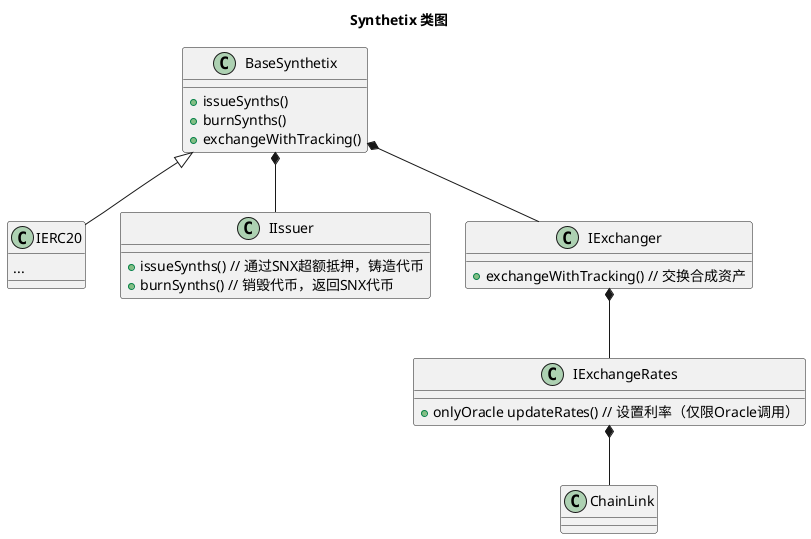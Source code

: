 @startuml
title Synthetix 类图

class BaseSynthetix {
    + issueSynths()
    + burnSynths()
    + exchangeWithTracking()
}

class IERC20 {
    ...
}

class IIssuer{
    + issueSynths() // 通过SNX超额抵押，铸造代币
    + burnSynths() // 销毁代币，返回SNX代币
}

class IExchanger {
    + exchangeWithTracking() // 交换合成资产
}

class IExchangeRates{
    + onlyOracle updateRates() // 设置利率（仅限Oracle调用）
}

class ChainLink {

}



BaseSynthetix <|-- IERC20
BaseSynthetix  *--  IIssuer
BaseSynthetix  *--  IExchanger
IExchanger  *--  IExchangeRates
IExchangeRates  *--  ChainLink


@enduml
